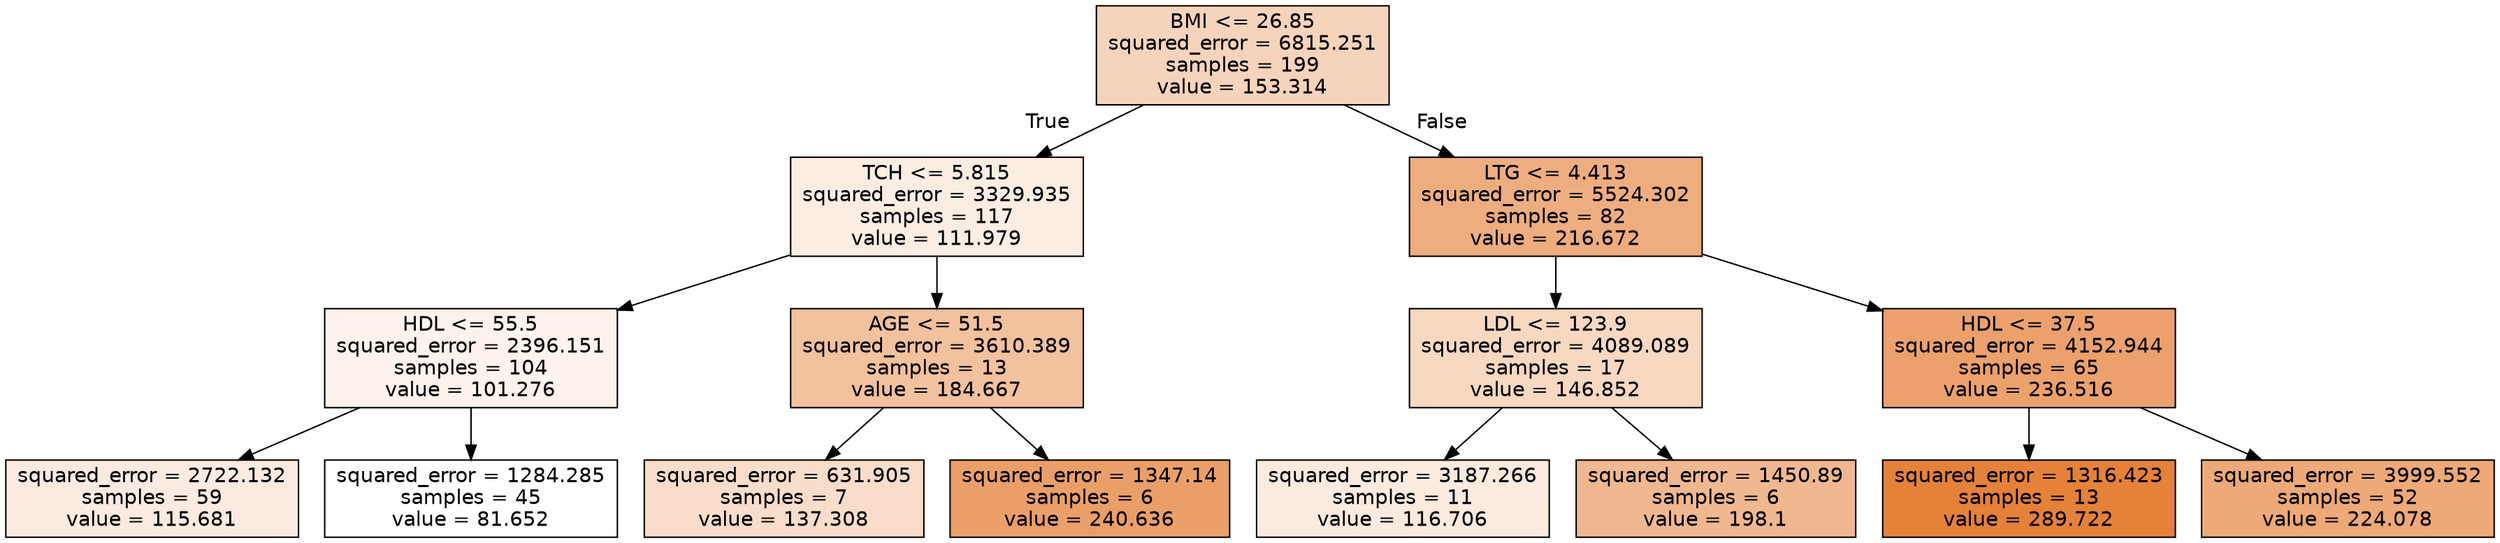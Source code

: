 digraph Tree {
node [shape=box, style="filled", color="black", fontname="helvetica"] ;
edge [fontname="helvetica"] ;
0 [label="BMI <= 26.85\nsquared_error = 6815.251\nsamples = 199\nvalue = 153.314", fillcolor="#f6d4bb"] ;
1 [label="TCH <= 5.815\nsquared_error = 3329.935\nsamples = 117\nvalue = 111.979", fillcolor="#fbede2"] ;
0 -> 1 [labeldistance=2.5, labelangle=45, headlabel="True"] ;
2 [label="HDL <= 55.5\nsquared_error = 2396.151\nsamples = 104\nvalue = 101.276", fillcolor="#fdf3ec"] ;
1 -> 2 ;
3 [label="squared_error = 2722.132\nsamples = 59\nvalue = 115.681", fillcolor="#fbeadf"] ;
2 -> 3 ;
4 [label="squared_error = 1284.285\nsamples = 45\nvalue = 81.652", fillcolor="#ffffff"] ;
2 -> 4 ;
5 [label="AGE <= 51.5\nsquared_error = 3610.389\nsamples = 13\nvalue = 184.667", fillcolor="#f2c19d"] ;
1 -> 5 ;
6 [label="squared_error = 631.905\nsamples = 7\nvalue = 137.308", fillcolor="#f8ddca"] ;
5 -> 6 ;
7 [label="squared_error = 1347.14\nsamples = 6\nvalue = 240.636", fillcolor="#eb9f68"] ;
5 -> 7 ;
8 [label="LTG <= 4.413\nsquared_error = 5524.302\nsamples = 82\nvalue = 216.672", fillcolor="#eead7f"] ;
0 -> 8 [labeldistance=2.5, labelangle=-45, headlabel="False"] ;
9 [label="LDL <= 123.9\nsquared_error = 4089.089\nsamples = 17\nvalue = 146.852", fillcolor="#f7d8c1"] ;
8 -> 9 ;
10 [label="squared_error = 3187.266\nsamples = 11\nvalue = 116.706", fillcolor="#fbeade"] ;
9 -> 10 ;
11 [label="squared_error = 1450.89\nsamples = 6\nvalue = 198.1", fillcolor="#f0b890"] ;
9 -> 11 ;
12 [label="HDL <= 37.5\nsquared_error = 4152.944\nsamples = 65\nvalue = 236.516", fillcolor="#eca16c"] ;
8 -> 12 ;
13 [label="squared_error = 1316.423\nsamples = 13\nvalue = 289.722", fillcolor="#e58139"] ;
12 -> 13 ;
14 [label="squared_error = 3999.552\nsamples = 52\nvalue = 224.078", fillcolor="#eda977"] ;
12 -> 14 ;
}